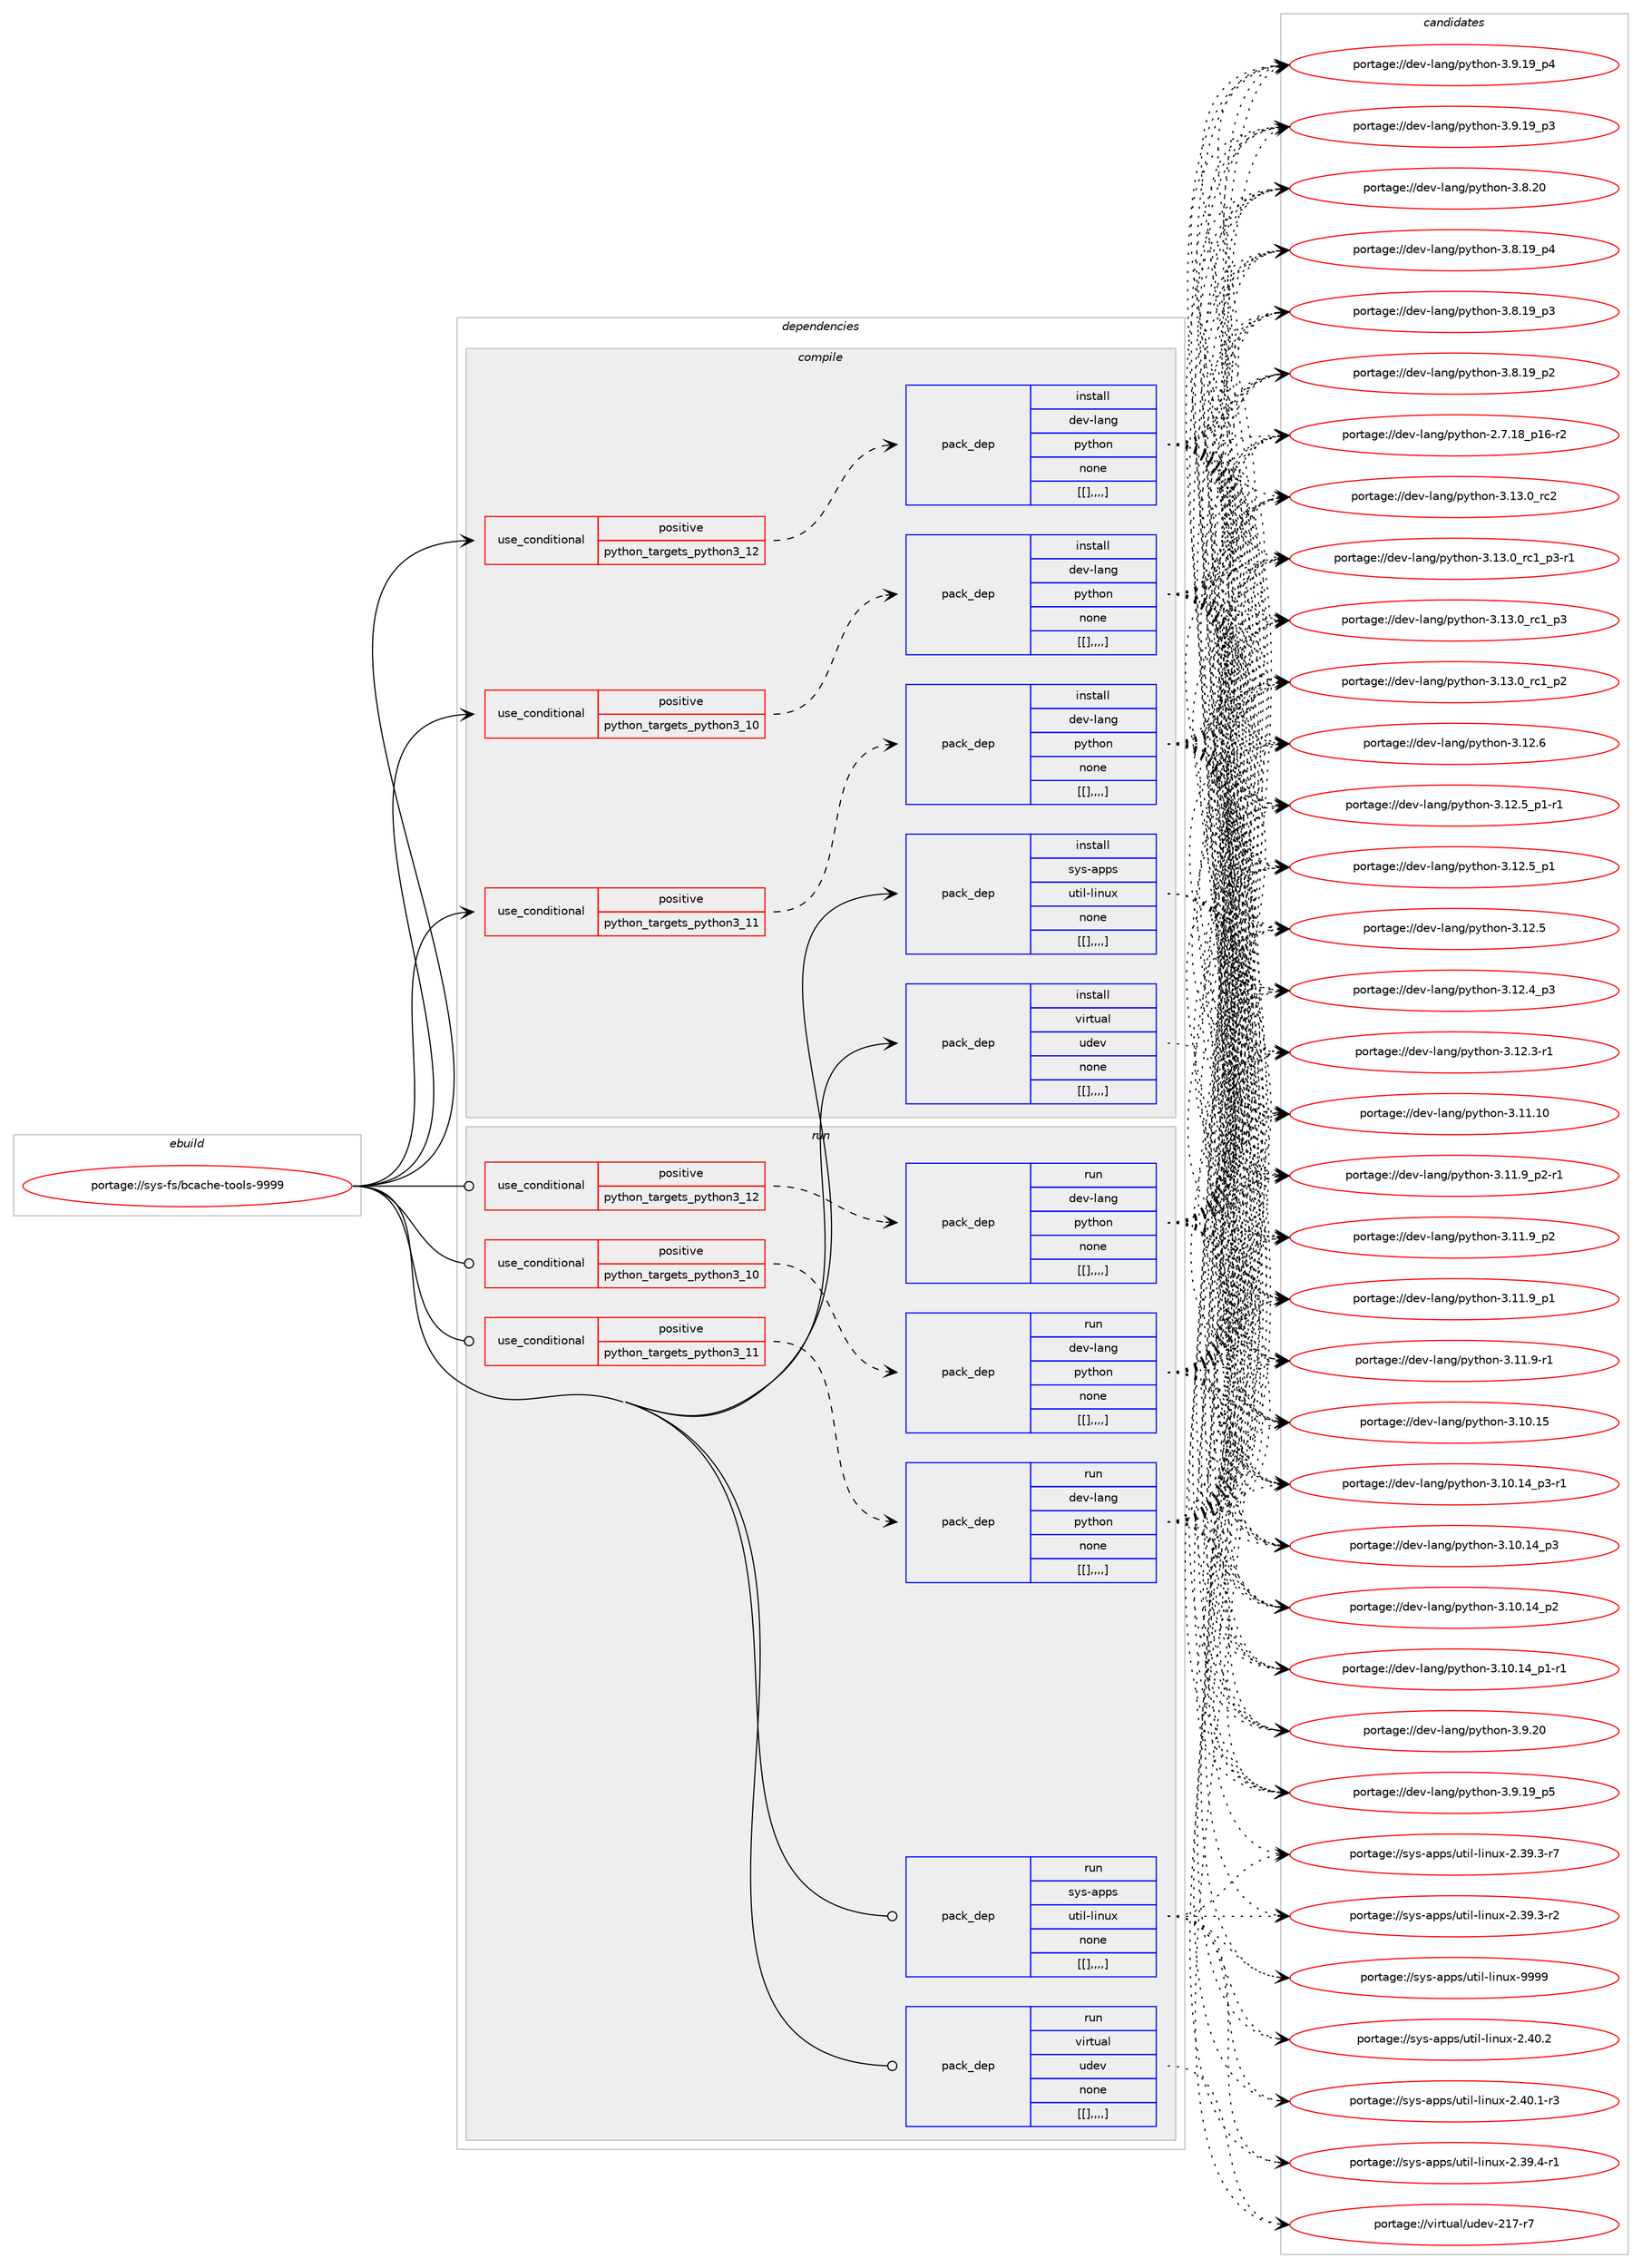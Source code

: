 digraph prolog {

# *************
# Graph options
# *************

newrank=true;
concentrate=true;
compound=true;
graph [rankdir=LR,fontname=Helvetica,fontsize=10,ranksep=1.5];#, ranksep=2.5, nodesep=0.2];
edge  [arrowhead=vee];
node  [fontname=Helvetica,fontsize=10];

# **********
# The ebuild
# **********

subgraph cluster_leftcol {
color=gray;
label=<<i>ebuild</i>>;
id [label="portage://sys-fs/bcache-tools-9999", color=red, width=4, href="../sys-fs/bcache-tools-9999.svg"];
}

# ****************
# The dependencies
# ****************

subgraph cluster_midcol {
color=gray;
label=<<i>dependencies</i>>;
subgraph cluster_compile {
fillcolor="#eeeeee";
style=filled;
label=<<i>compile</i>>;
subgraph cond120544 {
dependency453416 [label=<<TABLE BORDER="0" CELLBORDER="1" CELLSPACING="0" CELLPADDING="4"><TR><TD ROWSPAN="3" CELLPADDING="10">use_conditional</TD></TR><TR><TD>positive</TD></TR><TR><TD>python_targets_python3_10</TD></TR></TABLE>>, shape=none, color=red];
subgraph pack329775 {
dependency453417 [label=<<TABLE BORDER="0" CELLBORDER="1" CELLSPACING="0" CELLPADDING="4" WIDTH="220"><TR><TD ROWSPAN="6" CELLPADDING="30">pack_dep</TD></TR><TR><TD WIDTH="110">install</TD></TR><TR><TD>dev-lang</TD></TR><TR><TD>python</TD></TR><TR><TD>none</TD></TR><TR><TD>[[],,,,]</TD></TR></TABLE>>, shape=none, color=blue];
}
dependency453416:e -> dependency453417:w [weight=20,style="dashed",arrowhead="vee"];
}
id:e -> dependency453416:w [weight=20,style="solid",arrowhead="vee"];
subgraph cond120545 {
dependency453418 [label=<<TABLE BORDER="0" CELLBORDER="1" CELLSPACING="0" CELLPADDING="4"><TR><TD ROWSPAN="3" CELLPADDING="10">use_conditional</TD></TR><TR><TD>positive</TD></TR><TR><TD>python_targets_python3_11</TD></TR></TABLE>>, shape=none, color=red];
subgraph pack329776 {
dependency453419 [label=<<TABLE BORDER="0" CELLBORDER="1" CELLSPACING="0" CELLPADDING="4" WIDTH="220"><TR><TD ROWSPAN="6" CELLPADDING="30">pack_dep</TD></TR><TR><TD WIDTH="110">install</TD></TR><TR><TD>dev-lang</TD></TR><TR><TD>python</TD></TR><TR><TD>none</TD></TR><TR><TD>[[],,,,]</TD></TR></TABLE>>, shape=none, color=blue];
}
dependency453418:e -> dependency453419:w [weight=20,style="dashed",arrowhead="vee"];
}
id:e -> dependency453418:w [weight=20,style="solid",arrowhead="vee"];
subgraph cond120546 {
dependency453420 [label=<<TABLE BORDER="0" CELLBORDER="1" CELLSPACING="0" CELLPADDING="4"><TR><TD ROWSPAN="3" CELLPADDING="10">use_conditional</TD></TR><TR><TD>positive</TD></TR><TR><TD>python_targets_python3_12</TD></TR></TABLE>>, shape=none, color=red];
subgraph pack329777 {
dependency453421 [label=<<TABLE BORDER="0" CELLBORDER="1" CELLSPACING="0" CELLPADDING="4" WIDTH="220"><TR><TD ROWSPAN="6" CELLPADDING="30">pack_dep</TD></TR><TR><TD WIDTH="110">install</TD></TR><TR><TD>dev-lang</TD></TR><TR><TD>python</TD></TR><TR><TD>none</TD></TR><TR><TD>[[],,,,]</TD></TR></TABLE>>, shape=none, color=blue];
}
dependency453420:e -> dependency453421:w [weight=20,style="dashed",arrowhead="vee"];
}
id:e -> dependency453420:w [weight=20,style="solid",arrowhead="vee"];
subgraph pack329778 {
dependency453422 [label=<<TABLE BORDER="0" CELLBORDER="1" CELLSPACING="0" CELLPADDING="4" WIDTH="220"><TR><TD ROWSPAN="6" CELLPADDING="30">pack_dep</TD></TR><TR><TD WIDTH="110">install</TD></TR><TR><TD>sys-apps</TD></TR><TR><TD>util-linux</TD></TR><TR><TD>none</TD></TR><TR><TD>[[],,,,]</TD></TR></TABLE>>, shape=none, color=blue];
}
id:e -> dependency453422:w [weight=20,style="solid",arrowhead="vee"];
subgraph pack329779 {
dependency453423 [label=<<TABLE BORDER="0" CELLBORDER="1" CELLSPACING="0" CELLPADDING="4" WIDTH="220"><TR><TD ROWSPAN="6" CELLPADDING="30">pack_dep</TD></TR><TR><TD WIDTH="110">install</TD></TR><TR><TD>virtual</TD></TR><TR><TD>udev</TD></TR><TR><TD>none</TD></TR><TR><TD>[[],,,,]</TD></TR></TABLE>>, shape=none, color=blue];
}
id:e -> dependency453423:w [weight=20,style="solid",arrowhead="vee"];
}
subgraph cluster_compileandrun {
fillcolor="#eeeeee";
style=filled;
label=<<i>compile and run</i>>;
}
subgraph cluster_run {
fillcolor="#eeeeee";
style=filled;
label=<<i>run</i>>;
subgraph cond120547 {
dependency453424 [label=<<TABLE BORDER="0" CELLBORDER="1" CELLSPACING="0" CELLPADDING="4"><TR><TD ROWSPAN="3" CELLPADDING="10">use_conditional</TD></TR><TR><TD>positive</TD></TR><TR><TD>python_targets_python3_10</TD></TR></TABLE>>, shape=none, color=red];
subgraph pack329780 {
dependency453425 [label=<<TABLE BORDER="0" CELLBORDER="1" CELLSPACING="0" CELLPADDING="4" WIDTH="220"><TR><TD ROWSPAN="6" CELLPADDING="30">pack_dep</TD></TR><TR><TD WIDTH="110">run</TD></TR><TR><TD>dev-lang</TD></TR><TR><TD>python</TD></TR><TR><TD>none</TD></TR><TR><TD>[[],,,,]</TD></TR></TABLE>>, shape=none, color=blue];
}
dependency453424:e -> dependency453425:w [weight=20,style="dashed",arrowhead="vee"];
}
id:e -> dependency453424:w [weight=20,style="solid",arrowhead="odot"];
subgraph cond120548 {
dependency453426 [label=<<TABLE BORDER="0" CELLBORDER="1" CELLSPACING="0" CELLPADDING="4"><TR><TD ROWSPAN="3" CELLPADDING="10">use_conditional</TD></TR><TR><TD>positive</TD></TR><TR><TD>python_targets_python3_11</TD></TR></TABLE>>, shape=none, color=red];
subgraph pack329781 {
dependency453427 [label=<<TABLE BORDER="0" CELLBORDER="1" CELLSPACING="0" CELLPADDING="4" WIDTH="220"><TR><TD ROWSPAN="6" CELLPADDING="30">pack_dep</TD></TR><TR><TD WIDTH="110">run</TD></TR><TR><TD>dev-lang</TD></TR><TR><TD>python</TD></TR><TR><TD>none</TD></TR><TR><TD>[[],,,,]</TD></TR></TABLE>>, shape=none, color=blue];
}
dependency453426:e -> dependency453427:w [weight=20,style="dashed",arrowhead="vee"];
}
id:e -> dependency453426:w [weight=20,style="solid",arrowhead="odot"];
subgraph cond120549 {
dependency453428 [label=<<TABLE BORDER="0" CELLBORDER="1" CELLSPACING="0" CELLPADDING="4"><TR><TD ROWSPAN="3" CELLPADDING="10">use_conditional</TD></TR><TR><TD>positive</TD></TR><TR><TD>python_targets_python3_12</TD></TR></TABLE>>, shape=none, color=red];
subgraph pack329782 {
dependency453429 [label=<<TABLE BORDER="0" CELLBORDER="1" CELLSPACING="0" CELLPADDING="4" WIDTH="220"><TR><TD ROWSPAN="6" CELLPADDING="30">pack_dep</TD></TR><TR><TD WIDTH="110">run</TD></TR><TR><TD>dev-lang</TD></TR><TR><TD>python</TD></TR><TR><TD>none</TD></TR><TR><TD>[[],,,,]</TD></TR></TABLE>>, shape=none, color=blue];
}
dependency453428:e -> dependency453429:w [weight=20,style="dashed",arrowhead="vee"];
}
id:e -> dependency453428:w [weight=20,style="solid",arrowhead="odot"];
subgraph pack329783 {
dependency453430 [label=<<TABLE BORDER="0" CELLBORDER="1" CELLSPACING="0" CELLPADDING="4" WIDTH="220"><TR><TD ROWSPAN="6" CELLPADDING="30">pack_dep</TD></TR><TR><TD WIDTH="110">run</TD></TR><TR><TD>sys-apps</TD></TR><TR><TD>util-linux</TD></TR><TR><TD>none</TD></TR><TR><TD>[[],,,,]</TD></TR></TABLE>>, shape=none, color=blue];
}
id:e -> dependency453430:w [weight=20,style="solid",arrowhead="odot"];
subgraph pack329784 {
dependency453431 [label=<<TABLE BORDER="0" CELLBORDER="1" CELLSPACING="0" CELLPADDING="4" WIDTH="220"><TR><TD ROWSPAN="6" CELLPADDING="30">pack_dep</TD></TR><TR><TD WIDTH="110">run</TD></TR><TR><TD>virtual</TD></TR><TR><TD>udev</TD></TR><TR><TD>none</TD></TR><TR><TD>[[],,,,]</TD></TR></TABLE>>, shape=none, color=blue];
}
id:e -> dependency453431:w [weight=20,style="solid",arrowhead="odot"];
}
}

# **************
# The candidates
# **************

subgraph cluster_choices {
rank=same;
color=gray;
label=<<i>candidates</i>>;

subgraph choice329775 {
color=black;
nodesep=1;
choice10010111845108971101034711212111610411111045514649514648951149950 [label="portage://dev-lang/python-3.13.0_rc2", color=red, width=4,href="../dev-lang/python-3.13.0_rc2.svg"];
choice1001011184510897110103471121211161041111104551464951464895114994995112514511449 [label="portage://dev-lang/python-3.13.0_rc1_p3-r1", color=red, width=4,href="../dev-lang/python-3.13.0_rc1_p3-r1.svg"];
choice100101118451089711010347112121116104111110455146495146489511499499511251 [label="portage://dev-lang/python-3.13.0_rc1_p3", color=red, width=4,href="../dev-lang/python-3.13.0_rc1_p3.svg"];
choice100101118451089711010347112121116104111110455146495146489511499499511250 [label="portage://dev-lang/python-3.13.0_rc1_p2", color=red, width=4,href="../dev-lang/python-3.13.0_rc1_p2.svg"];
choice10010111845108971101034711212111610411111045514649504654 [label="portage://dev-lang/python-3.12.6", color=red, width=4,href="../dev-lang/python-3.12.6.svg"];
choice1001011184510897110103471121211161041111104551464950465395112494511449 [label="portage://dev-lang/python-3.12.5_p1-r1", color=red, width=4,href="../dev-lang/python-3.12.5_p1-r1.svg"];
choice100101118451089711010347112121116104111110455146495046539511249 [label="portage://dev-lang/python-3.12.5_p1", color=red, width=4,href="../dev-lang/python-3.12.5_p1.svg"];
choice10010111845108971101034711212111610411111045514649504653 [label="portage://dev-lang/python-3.12.5", color=red, width=4,href="../dev-lang/python-3.12.5.svg"];
choice100101118451089711010347112121116104111110455146495046529511251 [label="portage://dev-lang/python-3.12.4_p3", color=red, width=4,href="../dev-lang/python-3.12.4_p3.svg"];
choice100101118451089711010347112121116104111110455146495046514511449 [label="portage://dev-lang/python-3.12.3-r1", color=red, width=4,href="../dev-lang/python-3.12.3-r1.svg"];
choice1001011184510897110103471121211161041111104551464949464948 [label="portage://dev-lang/python-3.11.10", color=red, width=4,href="../dev-lang/python-3.11.10.svg"];
choice1001011184510897110103471121211161041111104551464949465795112504511449 [label="portage://dev-lang/python-3.11.9_p2-r1", color=red, width=4,href="../dev-lang/python-3.11.9_p2-r1.svg"];
choice100101118451089711010347112121116104111110455146494946579511250 [label="portage://dev-lang/python-3.11.9_p2", color=red, width=4,href="../dev-lang/python-3.11.9_p2.svg"];
choice100101118451089711010347112121116104111110455146494946579511249 [label="portage://dev-lang/python-3.11.9_p1", color=red, width=4,href="../dev-lang/python-3.11.9_p1.svg"];
choice100101118451089711010347112121116104111110455146494946574511449 [label="portage://dev-lang/python-3.11.9-r1", color=red, width=4,href="../dev-lang/python-3.11.9-r1.svg"];
choice1001011184510897110103471121211161041111104551464948464953 [label="portage://dev-lang/python-3.10.15", color=red, width=4,href="../dev-lang/python-3.10.15.svg"];
choice100101118451089711010347112121116104111110455146494846495295112514511449 [label="portage://dev-lang/python-3.10.14_p3-r1", color=red, width=4,href="../dev-lang/python-3.10.14_p3-r1.svg"];
choice10010111845108971101034711212111610411111045514649484649529511251 [label="portage://dev-lang/python-3.10.14_p3", color=red, width=4,href="../dev-lang/python-3.10.14_p3.svg"];
choice10010111845108971101034711212111610411111045514649484649529511250 [label="portage://dev-lang/python-3.10.14_p2", color=red, width=4,href="../dev-lang/python-3.10.14_p2.svg"];
choice100101118451089711010347112121116104111110455146494846495295112494511449 [label="portage://dev-lang/python-3.10.14_p1-r1", color=red, width=4,href="../dev-lang/python-3.10.14_p1-r1.svg"];
choice10010111845108971101034711212111610411111045514657465048 [label="portage://dev-lang/python-3.9.20", color=red, width=4,href="../dev-lang/python-3.9.20.svg"];
choice100101118451089711010347112121116104111110455146574649579511253 [label="portage://dev-lang/python-3.9.19_p5", color=red, width=4,href="../dev-lang/python-3.9.19_p5.svg"];
choice100101118451089711010347112121116104111110455146574649579511252 [label="portage://dev-lang/python-3.9.19_p4", color=red, width=4,href="../dev-lang/python-3.9.19_p4.svg"];
choice100101118451089711010347112121116104111110455146574649579511251 [label="portage://dev-lang/python-3.9.19_p3", color=red, width=4,href="../dev-lang/python-3.9.19_p3.svg"];
choice10010111845108971101034711212111610411111045514656465048 [label="portage://dev-lang/python-3.8.20", color=red, width=4,href="../dev-lang/python-3.8.20.svg"];
choice100101118451089711010347112121116104111110455146564649579511252 [label="portage://dev-lang/python-3.8.19_p4", color=red, width=4,href="../dev-lang/python-3.8.19_p4.svg"];
choice100101118451089711010347112121116104111110455146564649579511251 [label="portage://dev-lang/python-3.8.19_p3", color=red, width=4,href="../dev-lang/python-3.8.19_p3.svg"];
choice100101118451089711010347112121116104111110455146564649579511250 [label="portage://dev-lang/python-3.8.19_p2", color=red, width=4,href="../dev-lang/python-3.8.19_p2.svg"];
choice100101118451089711010347112121116104111110455046554649569511249544511450 [label="portage://dev-lang/python-2.7.18_p16-r2", color=red, width=4,href="../dev-lang/python-2.7.18_p16-r2.svg"];
dependency453417:e -> choice10010111845108971101034711212111610411111045514649514648951149950:w [style=dotted,weight="100"];
dependency453417:e -> choice1001011184510897110103471121211161041111104551464951464895114994995112514511449:w [style=dotted,weight="100"];
dependency453417:e -> choice100101118451089711010347112121116104111110455146495146489511499499511251:w [style=dotted,weight="100"];
dependency453417:e -> choice100101118451089711010347112121116104111110455146495146489511499499511250:w [style=dotted,weight="100"];
dependency453417:e -> choice10010111845108971101034711212111610411111045514649504654:w [style=dotted,weight="100"];
dependency453417:e -> choice1001011184510897110103471121211161041111104551464950465395112494511449:w [style=dotted,weight="100"];
dependency453417:e -> choice100101118451089711010347112121116104111110455146495046539511249:w [style=dotted,weight="100"];
dependency453417:e -> choice10010111845108971101034711212111610411111045514649504653:w [style=dotted,weight="100"];
dependency453417:e -> choice100101118451089711010347112121116104111110455146495046529511251:w [style=dotted,weight="100"];
dependency453417:e -> choice100101118451089711010347112121116104111110455146495046514511449:w [style=dotted,weight="100"];
dependency453417:e -> choice1001011184510897110103471121211161041111104551464949464948:w [style=dotted,weight="100"];
dependency453417:e -> choice1001011184510897110103471121211161041111104551464949465795112504511449:w [style=dotted,weight="100"];
dependency453417:e -> choice100101118451089711010347112121116104111110455146494946579511250:w [style=dotted,weight="100"];
dependency453417:e -> choice100101118451089711010347112121116104111110455146494946579511249:w [style=dotted,weight="100"];
dependency453417:e -> choice100101118451089711010347112121116104111110455146494946574511449:w [style=dotted,weight="100"];
dependency453417:e -> choice1001011184510897110103471121211161041111104551464948464953:w [style=dotted,weight="100"];
dependency453417:e -> choice100101118451089711010347112121116104111110455146494846495295112514511449:w [style=dotted,weight="100"];
dependency453417:e -> choice10010111845108971101034711212111610411111045514649484649529511251:w [style=dotted,weight="100"];
dependency453417:e -> choice10010111845108971101034711212111610411111045514649484649529511250:w [style=dotted,weight="100"];
dependency453417:e -> choice100101118451089711010347112121116104111110455146494846495295112494511449:w [style=dotted,weight="100"];
dependency453417:e -> choice10010111845108971101034711212111610411111045514657465048:w [style=dotted,weight="100"];
dependency453417:e -> choice100101118451089711010347112121116104111110455146574649579511253:w [style=dotted,weight="100"];
dependency453417:e -> choice100101118451089711010347112121116104111110455146574649579511252:w [style=dotted,weight="100"];
dependency453417:e -> choice100101118451089711010347112121116104111110455146574649579511251:w [style=dotted,weight="100"];
dependency453417:e -> choice10010111845108971101034711212111610411111045514656465048:w [style=dotted,weight="100"];
dependency453417:e -> choice100101118451089711010347112121116104111110455146564649579511252:w [style=dotted,weight="100"];
dependency453417:e -> choice100101118451089711010347112121116104111110455146564649579511251:w [style=dotted,weight="100"];
dependency453417:e -> choice100101118451089711010347112121116104111110455146564649579511250:w [style=dotted,weight="100"];
dependency453417:e -> choice100101118451089711010347112121116104111110455046554649569511249544511450:w [style=dotted,weight="100"];
}
subgraph choice329776 {
color=black;
nodesep=1;
choice10010111845108971101034711212111610411111045514649514648951149950 [label="portage://dev-lang/python-3.13.0_rc2", color=red, width=4,href="../dev-lang/python-3.13.0_rc2.svg"];
choice1001011184510897110103471121211161041111104551464951464895114994995112514511449 [label="portage://dev-lang/python-3.13.0_rc1_p3-r1", color=red, width=4,href="../dev-lang/python-3.13.0_rc1_p3-r1.svg"];
choice100101118451089711010347112121116104111110455146495146489511499499511251 [label="portage://dev-lang/python-3.13.0_rc1_p3", color=red, width=4,href="../dev-lang/python-3.13.0_rc1_p3.svg"];
choice100101118451089711010347112121116104111110455146495146489511499499511250 [label="portage://dev-lang/python-3.13.0_rc1_p2", color=red, width=4,href="../dev-lang/python-3.13.0_rc1_p2.svg"];
choice10010111845108971101034711212111610411111045514649504654 [label="portage://dev-lang/python-3.12.6", color=red, width=4,href="../dev-lang/python-3.12.6.svg"];
choice1001011184510897110103471121211161041111104551464950465395112494511449 [label="portage://dev-lang/python-3.12.5_p1-r1", color=red, width=4,href="../dev-lang/python-3.12.5_p1-r1.svg"];
choice100101118451089711010347112121116104111110455146495046539511249 [label="portage://dev-lang/python-3.12.5_p1", color=red, width=4,href="../dev-lang/python-3.12.5_p1.svg"];
choice10010111845108971101034711212111610411111045514649504653 [label="portage://dev-lang/python-3.12.5", color=red, width=4,href="../dev-lang/python-3.12.5.svg"];
choice100101118451089711010347112121116104111110455146495046529511251 [label="portage://dev-lang/python-3.12.4_p3", color=red, width=4,href="../dev-lang/python-3.12.4_p3.svg"];
choice100101118451089711010347112121116104111110455146495046514511449 [label="portage://dev-lang/python-3.12.3-r1", color=red, width=4,href="../dev-lang/python-3.12.3-r1.svg"];
choice1001011184510897110103471121211161041111104551464949464948 [label="portage://dev-lang/python-3.11.10", color=red, width=4,href="../dev-lang/python-3.11.10.svg"];
choice1001011184510897110103471121211161041111104551464949465795112504511449 [label="portage://dev-lang/python-3.11.9_p2-r1", color=red, width=4,href="../dev-lang/python-3.11.9_p2-r1.svg"];
choice100101118451089711010347112121116104111110455146494946579511250 [label="portage://dev-lang/python-3.11.9_p2", color=red, width=4,href="../dev-lang/python-3.11.9_p2.svg"];
choice100101118451089711010347112121116104111110455146494946579511249 [label="portage://dev-lang/python-3.11.9_p1", color=red, width=4,href="../dev-lang/python-3.11.9_p1.svg"];
choice100101118451089711010347112121116104111110455146494946574511449 [label="portage://dev-lang/python-3.11.9-r1", color=red, width=4,href="../dev-lang/python-3.11.9-r1.svg"];
choice1001011184510897110103471121211161041111104551464948464953 [label="portage://dev-lang/python-3.10.15", color=red, width=4,href="../dev-lang/python-3.10.15.svg"];
choice100101118451089711010347112121116104111110455146494846495295112514511449 [label="portage://dev-lang/python-3.10.14_p3-r1", color=red, width=4,href="../dev-lang/python-3.10.14_p3-r1.svg"];
choice10010111845108971101034711212111610411111045514649484649529511251 [label="portage://dev-lang/python-3.10.14_p3", color=red, width=4,href="../dev-lang/python-3.10.14_p3.svg"];
choice10010111845108971101034711212111610411111045514649484649529511250 [label="portage://dev-lang/python-3.10.14_p2", color=red, width=4,href="../dev-lang/python-3.10.14_p2.svg"];
choice100101118451089711010347112121116104111110455146494846495295112494511449 [label="portage://dev-lang/python-3.10.14_p1-r1", color=red, width=4,href="../dev-lang/python-3.10.14_p1-r1.svg"];
choice10010111845108971101034711212111610411111045514657465048 [label="portage://dev-lang/python-3.9.20", color=red, width=4,href="../dev-lang/python-3.9.20.svg"];
choice100101118451089711010347112121116104111110455146574649579511253 [label="portage://dev-lang/python-3.9.19_p5", color=red, width=4,href="../dev-lang/python-3.9.19_p5.svg"];
choice100101118451089711010347112121116104111110455146574649579511252 [label="portage://dev-lang/python-3.9.19_p4", color=red, width=4,href="../dev-lang/python-3.9.19_p4.svg"];
choice100101118451089711010347112121116104111110455146574649579511251 [label="portage://dev-lang/python-3.9.19_p3", color=red, width=4,href="../dev-lang/python-3.9.19_p3.svg"];
choice10010111845108971101034711212111610411111045514656465048 [label="portage://dev-lang/python-3.8.20", color=red, width=4,href="../dev-lang/python-3.8.20.svg"];
choice100101118451089711010347112121116104111110455146564649579511252 [label="portage://dev-lang/python-3.8.19_p4", color=red, width=4,href="../dev-lang/python-3.8.19_p4.svg"];
choice100101118451089711010347112121116104111110455146564649579511251 [label="portage://dev-lang/python-3.8.19_p3", color=red, width=4,href="../dev-lang/python-3.8.19_p3.svg"];
choice100101118451089711010347112121116104111110455146564649579511250 [label="portage://dev-lang/python-3.8.19_p2", color=red, width=4,href="../dev-lang/python-3.8.19_p2.svg"];
choice100101118451089711010347112121116104111110455046554649569511249544511450 [label="portage://dev-lang/python-2.7.18_p16-r2", color=red, width=4,href="../dev-lang/python-2.7.18_p16-r2.svg"];
dependency453419:e -> choice10010111845108971101034711212111610411111045514649514648951149950:w [style=dotted,weight="100"];
dependency453419:e -> choice1001011184510897110103471121211161041111104551464951464895114994995112514511449:w [style=dotted,weight="100"];
dependency453419:e -> choice100101118451089711010347112121116104111110455146495146489511499499511251:w [style=dotted,weight="100"];
dependency453419:e -> choice100101118451089711010347112121116104111110455146495146489511499499511250:w [style=dotted,weight="100"];
dependency453419:e -> choice10010111845108971101034711212111610411111045514649504654:w [style=dotted,weight="100"];
dependency453419:e -> choice1001011184510897110103471121211161041111104551464950465395112494511449:w [style=dotted,weight="100"];
dependency453419:e -> choice100101118451089711010347112121116104111110455146495046539511249:w [style=dotted,weight="100"];
dependency453419:e -> choice10010111845108971101034711212111610411111045514649504653:w [style=dotted,weight="100"];
dependency453419:e -> choice100101118451089711010347112121116104111110455146495046529511251:w [style=dotted,weight="100"];
dependency453419:e -> choice100101118451089711010347112121116104111110455146495046514511449:w [style=dotted,weight="100"];
dependency453419:e -> choice1001011184510897110103471121211161041111104551464949464948:w [style=dotted,weight="100"];
dependency453419:e -> choice1001011184510897110103471121211161041111104551464949465795112504511449:w [style=dotted,weight="100"];
dependency453419:e -> choice100101118451089711010347112121116104111110455146494946579511250:w [style=dotted,weight="100"];
dependency453419:e -> choice100101118451089711010347112121116104111110455146494946579511249:w [style=dotted,weight="100"];
dependency453419:e -> choice100101118451089711010347112121116104111110455146494946574511449:w [style=dotted,weight="100"];
dependency453419:e -> choice1001011184510897110103471121211161041111104551464948464953:w [style=dotted,weight="100"];
dependency453419:e -> choice100101118451089711010347112121116104111110455146494846495295112514511449:w [style=dotted,weight="100"];
dependency453419:e -> choice10010111845108971101034711212111610411111045514649484649529511251:w [style=dotted,weight="100"];
dependency453419:e -> choice10010111845108971101034711212111610411111045514649484649529511250:w [style=dotted,weight="100"];
dependency453419:e -> choice100101118451089711010347112121116104111110455146494846495295112494511449:w [style=dotted,weight="100"];
dependency453419:e -> choice10010111845108971101034711212111610411111045514657465048:w [style=dotted,weight="100"];
dependency453419:e -> choice100101118451089711010347112121116104111110455146574649579511253:w [style=dotted,weight="100"];
dependency453419:e -> choice100101118451089711010347112121116104111110455146574649579511252:w [style=dotted,weight="100"];
dependency453419:e -> choice100101118451089711010347112121116104111110455146574649579511251:w [style=dotted,weight="100"];
dependency453419:e -> choice10010111845108971101034711212111610411111045514656465048:w [style=dotted,weight="100"];
dependency453419:e -> choice100101118451089711010347112121116104111110455146564649579511252:w [style=dotted,weight="100"];
dependency453419:e -> choice100101118451089711010347112121116104111110455146564649579511251:w [style=dotted,weight="100"];
dependency453419:e -> choice100101118451089711010347112121116104111110455146564649579511250:w [style=dotted,weight="100"];
dependency453419:e -> choice100101118451089711010347112121116104111110455046554649569511249544511450:w [style=dotted,weight="100"];
}
subgraph choice329777 {
color=black;
nodesep=1;
choice10010111845108971101034711212111610411111045514649514648951149950 [label="portage://dev-lang/python-3.13.0_rc2", color=red, width=4,href="../dev-lang/python-3.13.0_rc2.svg"];
choice1001011184510897110103471121211161041111104551464951464895114994995112514511449 [label="portage://dev-lang/python-3.13.0_rc1_p3-r1", color=red, width=4,href="../dev-lang/python-3.13.0_rc1_p3-r1.svg"];
choice100101118451089711010347112121116104111110455146495146489511499499511251 [label="portage://dev-lang/python-3.13.0_rc1_p3", color=red, width=4,href="../dev-lang/python-3.13.0_rc1_p3.svg"];
choice100101118451089711010347112121116104111110455146495146489511499499511250 [label="portage://dev-lang/python-3.13.0_rc1_p2", color=red, width=4,href="../dev-lang/python-3.13.0_rc1_p2.svg"];
choice10010111845108971101034711212111610411111045514649504654 [label="portage://dev-lang/python-3.12.6", color=red, width=4,href="../dev-lang/python-3.12.6.svg"];
choice1001011184510897110103471121211161041111104551464950465395112494511449 [label="portage://dev-lang/python-3.12.5_p1-r1", color=red, width=4,href="../dev-lang/python-3.12.5_p1-r1.svg"];
choice100101118451089711010347112121116104111110455146495046539511249 [label="portage://dev-lang/python-3.12.5_p1", color=red, width=4,href="../dev-lang/python-3.12.5_p1.svg"];
choice10010111845108971101034711212111610411111045514649504653 [label="portage://dev-lang/python-3.12.5", color=red, width=4,href="../dev-lang/python-3.12.5.svg"];
choice100101118451089711010347112121116104111110455146495046529511251 [label="portage://dev-lang/python-3.12.4_p3", color=red, width=4,href="../dev-lang/python-3.12.4_p3.svg"];
choice100101118451089711010347112121116104111110455146495046514511449 [label="portage://dev-lang/python-3.12.3-r1", color=red, width=4,href="../dev-lang/python-3.12.3-r1.svg"];
choice1001011184510897110103471121211161041111104551464949464948 [label="portage://dev-lang/python-3.11.10", color=red, width=4,href="../dev-lang/python-3.11.10.svg"];
choice1001011184510897110103471121211161041111104551464949465795112504511449 [label="portage://dev-lang/python-3.11.9_p2-r1", color=red, width=4,href="../dev-lang/python-3.11.9_p2-r1.svg"];
choice100101118451089711010347112121116104111110455146494946579511250 [label="portage://dev-lang/python-3.11.9_p2", color=red, width=4,href="../dev-lang/python-3.11.9_p2.svg"];
choice100101118451089711010347112121116104111110455146494946579511249 [label="portage://dev-lang/python-3.11.9_p1", color=red, width=4,href="../dev-lang/python-3.11.9_p1.svg"];
choice100101118451089711010347112121116104111110455146494946574511449 [label="portage://dev-lang/python-3.11.9-r1", color=red, width=4,href="../dev-lang/python-3.11.9-r1.svg"];
choice1001011184510897110103471121211161041111104551464948464953 [label="portage://dev-lang/python-3.10.15", color=red, width=4,href="../dev-lang/python-3.10.15.svg"];
choice100101118451089711010347112121116104111110455146494846495295112514511449 [label="portage://dev-lang/python-3.10.14_p3-r1", color=red, width=4,href="../dev-lang/python-3.10.14_p3-r1.svg"];
choice10010111845108971101034711212111610411111045514649484649529511251 [label="portage://dev-lang/python-3.10.14_p3", color=red, width=4,href="../dev-lang/python-3.10.14_p3.svg"];
choice10010111845108971101034711212111610411111045514649484649529511250 [label="portage://dev-lang/python-3.10.14_p2", color=red, width=4,href="../dev-lang/python-3.10.14_p2.svg"];
choice100101118451089711010347112121116104111110455146494846495295112494511449 [label="portage://dev-lang/python-3.10.14_p1-r1", color=red, width=4,href="../dev-lang/python-3.10.14_p1-r1.svg"];
choice10010111845108971101034711212111610411111045514657465048 [label="portage://dev-lang/python-3.9.20", color=red, width=4,href="../dev-lang/python-3.9.20.svg"];
choice100101118451089711010347112121116104111110455146574649579511253 [label="portage://dev-lang/python-3.9.19_p5", color=red, width=4,href="../dev-lang/python-3.9.19_p5.svg"];
choice100101118451089711010347112121116104111110455146574649579511252 [label="portage://dev-lang/python-3.9.19_p4", color=red, width=4,href="../dev-lang/python-3.9.19_p4.svg"];
choice100101118451089711010347112121116104111110455146574649579511251 [label="portage://dev-lang/python-3.9.19_p3", color=red, width=4,href="../dev-lang/python-3.9.19_p3.svg"];
choice10010111845108971101034711212111610411111045514656465048 [label="portage://dev-lang/python-3.8.20", color=red, width=4,href="../dev-lang/python-3.8.20.svg"];
choice100101118451089711010347112121116104111110455146564649579511252 [label="portage://dev-lang/python-3.8.19_p4", color=red, width=4,href="../dev-lang/python-3.8.19_p4.svg"];
choice100101118451089711010347112121116104111110455146564649579511251 [label="portage://dev-lang/python-3.8.19_p3", color=red, width=4,href="../dev-lang/python-3.8.19_p3.svg"];
choice100101118451089711010347112121116104111110455146564649579511250 [label="portage://dev-lang/python-3.8.19_p2", color=red, width=4,href="../dev-lang/python-3.8.19_p2.svg"];
choice100101118451089711010347112121116104111110455046554649569511249544511450 [label="portage://dev-lang/python-2.7.18_p16-r2", color=red, width=4,href="../dev-lang/python-2.7.18_p16-r2.svg"];
dependency453421:e -> choice10010111845108971101034711212111610411111045514649514648951149950:w [style=dotted,weight="100"];
dependency453421:e -> choice1001011184510897110103471121211161041111104551464951464895114994995112514511449:w [style=dotted,weight="100"];
dependency453421:e -> choice100101118451089711010347112121116104111110455146495146489511499499511251:w [style=dotted,weight="100"];
dependency453421:e -> choice100101118451089711010347112121116104111110455146495146489511499499511250:w [style=dotted,weight="100"];
dependency453421:e -> choice10010111845108971101034711212111610411111045514649504654:w [style=dotted,weight="100"];
dependency453421:e -> choice1001011184510897110103471121211161041111104551464950465395112494511449:w [style=dotted,weight="100"];
dependency453421:e -> choice100101118451089711010347112121116104111110455146495046539511249:w [style=dotted,weight="100"];
dependency453421:e -> choice10010111845108971101034711212111610411111045514649504653:w [style=dotted,weight="100"];
dependency453421:e -> choice100101118451089711010347112121116104111110455146495046529511251:w [style=dotted,weight="100"];
dependency453421:e -> choice100101118451089711010347112121116104111110455146495046514511449:w [style=dotted,weight="100"];
dependency453421:e -> choice1001011184510897110103471121211161041111104551464949464948:w [style=dotted,weight="100"];
dependency453421:e -> choice1001011184510897110103471121211161041111104551464949465795112504511449:w [style=dotted,weight="100"];
dependency453421:e -> choice100101118451089711010347112121116104111110455146494946579511250:w [style=dotted,weight="100"];
dependency453421:e -> choice100101118451089711010347112121116104111110455146494946579511249:w [style=dotted,weight="100"];
dependency453421:e -> choice100101118451089711010347112121116104111110455146494946574511449:w [style=dotted,weight="100"];
dependency453421:e -> choice1001011184510897110103471121211161041111104551464948464953:w [style=dotted,weight="100"];
dependency453421:e -> choice100101118451089711010347112121116104111110455146494846495295112514511449:w [style=dotted,weight="100"];
dependency453421:e -> choice10010111845108971101034711212111610411111045514649484649529511251:w [style=dotted,weight="100"];
dependency453421:e -> choice10010111845108971101034711212111610411111045514649484649529511250:w [style=dotted,weight="100"];
dependency453421:e -> choice100101118451089711010347112121116104111110455146494846495295112494511449:w [style=dotted,weight="100"];
dependency453421:e -> choice10010111845108971101034711212111610411111045514657465048:w [style=dotted,weight="100"];
dependency453421:e -> choice100101118451089711010347112121116104111110455146574649579511253:w [style=dotted,weight="100"];
dependency453421:e -> choice100101118451089711010347112121116104111110455146574649579511252:w [style=dotted,weight="100"];
dependency453421:e -> choice100101118451089711010347112121116104111110455146574649579511251:w [style=dotted,weight="100"];
dependency453421:e -> choice10010111845108971101034711212111610411111045514656465048:w [style=dotted,weight="100"];
dependency453421:e -> choice100101118451089711010347112121116104111110455146564649579511252:w [style=dotted,weight="100"];
dependency453421:e -> choice100101118451089711010347112121116104111110455146564649579511251:w [style=dotted,weight="100"];
dependency453421:e -> choice100101118451089711010347112121116104111110455146564649579511250:w [style=dotted,weight="100"];
dependency453421:e -> choice100101118451089711010347112121116104111110455046554649569511249544511450:w [style=dotted,weight="100"];
}
subgraph choice329778 {
color=black;
nodesep=1;
choice115121115459711211211547117116105108451081051101171204557575757 [label="portage://sys-apps/util-linux-9999", color=red, width=4,href="../sys-apps/util-linux-9999.svg"];
choice1151211154597112112115471171161051084510810511011712045504652484650 [label="portage://sys-apps/util-linux-2.40.2", color=red, width=4,href="../sys-apps/util-linux-2.40.2.svg"];
choice11512111545971121121154711711610510845108105110117120455046524846494511451 [label="portage://sys-apps/util-linux-2.40.1-r3", color=red, width=4,href="../sys-apps/util-linux-2.40.1-r3.svg"];
choice11512111545971121121154711711610510845108105110117120455046515746524511449 [label="portage://sys-apps/util-linux-2.39.4-r1", color=red, width=4,href="../sys-apps/util-linux-2.39.4-r1.svg"];
choice11512111545971121121154711711610510845108105110117120455046515746514511455 [label="portage://sys-apps/util-linux-2.39.3-r7", color=red, width=4,href="../sys-apps/util-linux-2.39.3-r7.svg"];
choice11512111545971121121154711711610510845108105110117120455046515746514511450 [label="portage://sys-apps/util-linux-2.39.3-r2", color=red, width=4,href="../sys-apps/util-linux-2.39.3-r2.svg"];
dependency453422:e -> choice115121115459711211211547117116105108451081051101171204557575757:w [style=dotted,weight="100"];
dependency453422:e -> choice1151211154597112112115471171161051084510810511011712045504652484650:w [style=dotted,weight="100"];
dependency453422:e -> choice11512111545971121121154711711610510845108105110117120455046524846494511451:w [style=dotted,weight="100"];
dependency453422:e -> choice11512111545971121121154711711610510845108105110117120455046515746524511449:w [style=dotted,weight="100"];
dependency453422:e -> choice11512111545971121121154711711610510845108105110117120455046515746514511455:w [style=dotted,weight="100"];
dependency453422:e -> choice11512111545971121121154711711610510845108105110117120455046515746514511450:w [style=dotted,weight="100"];
}
subgraph choice329779 {
color=black;
nodesep=1;
choice1181051141161179710847117100101118455049554511455 [label="portage://virtual/udev-217-r7", color=red, width=4,href="../virtual/udev-217-r7.svg"];
dependency453423:e -> choice1181051141161179710847117100101118455049554511455:w [style=dotted,weight="100"];
}
subgraph choice329780 {
color=black;
nodesep=1;
choice10010111845108971101034711212111610411111045514649514648951149950 [label="portage://dev-lang/python-3.13.0_rc2", color=red, width=4,href="../dev-lang/python-3.13.0_rc2.svg"];
choice1001011184510897110103471121211161041111104551464951464895114994995112514511449 [label="portage://dev-lang/python-3.13.0_rc1_p3-r1", color=red, width=4,href="../dev-lang/python-3.13.0_rc1_p3-r1.svg"];
choice100101118451089711010347112121116104111110455146495146489511499499511251 [label="portage://dev-lang/python-3.13.0_rc1_p3", color=red, width=4,href="../dev-lang/python-3.13.0_rc1_p3.svg"];
choice100101118451089711010347112121116104111110455146495146489511499499511250 [label="portage://dev-lang/python-3.13.0_rc1_p2", color=red, width=4,href="../dev-lang/python-3.13.0_rc1_p2.svg"];
choice10010111845108971101034711212111610411111045514649504654 [label="portage://dev-lang/python-3.12.6", color=red, width=4,href="../dev-lang/python-3.12.6.svg"];
choice1001011184510897110103471121211161041111104551464950465395112494511449 [label="portage://dev-lang/python-3.12.5_p1-r1", color=red, width=4,href="../dev-lang/python-3.12.5_p1-r1.svg"];
choice100101118451089711010347112121116104111110455146495046539511249 [label="portage://dev-lang/python-3.12.5_p1", color=red, width=4,href="../dev-lang/python-3.12.5_p1.svg"];
choice10010111845108971101034711212111610411111045514649504653 [label="portage://dev-lang/python-3.12.5", color=red, width=4,href="../dev-lang/python-3.12.5.svg"];
choice100101118451089711010347112121116104111110455146495046529511251 [label="portage://dev-lang/python-3.12.4_p3", color=red, width=4,href="../dev-lang/python-3.12.4_p3.svg"];
choice100101118451089711010347112121116104111110455146495046514511449 [label="portage://dev-lang/python-3.12.3-r1", color=red, width=4,href="../dev-lang/python-3.12.3-r1.svg"];
choice1001011184510897110103471121211161041111104551464949464948 [label="portage://dev-lang/python-3.11.10", color=red, width=4,href="../dev-lang/python-3.11.10.svg"];
choice1001011184510897110103471121211161041111104551464949465795112504511449 [label="portage://dev-lang/python-3.11.9_p2-r1", color=red, width=4,href="../dev-lang/python-3.11.9_p2-r1.svg"];
choice100101118451089711010347112121116104111110455146494946579511250 [label="portage://dev-lang/python-3.11.9_p2", color=red, width=4,href="../dev-lang/python-3.11.9_p2.svg"];
choice100101118451089711010347112121116104111110455146494946579511249 [label="portage://dev-lang/python-3.11.9_p1", color=red, width=4,href="../dev-lang/python-3.11.9_p1.svg"];
choice100101118451089711010347112121116104111110455146494946574511449 [label="portage://dev-lang/python-3.11.9-r1", color=red, width=4,href="../dev-lang/python-3.11.9-r1.svg"];
choice1001011184510897110103471121211161041111104551464948464953 [label="portage://dev-lang/python-3.10.15", color=red, width=4,href="../dev-lang/python-3.10.15.svg"];
choice100101118451089711010347112121116104111110455146494846495295112514511449 [label="portage://dev-lang/python-3.10.14_p3-r1", color=red, width=4,href="../dev-lang/python-3.10.14_p3-r1.svg"];
choice10010111845108971101034711212111610411111045514649484649529511251 [label="portage://dev-lang/python-3.10.14_p3", color=red, width=4,href="../dev-lang/python-3.10.14_p3.svg"];
choice10010111845108971101034711212111610411111045514649484649529511250 [label="portage://dev-lang/python-3.10.14_p2", color=red, width=4,href="../dev-lang/python-3.10.14_p2.svg"];
choice100101118451089711010347112121116104111110455146494846495295112494511449 [label="portage://dev-lang/python-3.10.14_p1-r1", color=red, width=4,href="../dev-lang/python-3.10.14_p1-r1.svg"];
choice10010111845108971101034711212111610411111045514657465048 [label="portage://dev-lang/python-3.9.20", color=red, width=4,href="../dev-lang/python-3.9.20.svg"];
choice100101118451089711010347112121116104111110455146574649579511253 [label="portage://dev-lang/python-3.9.19_p5", color=red, width=4,href="../dev-lang/python-3.9.19_p5.svg"];
choice100101118451089711010347112121116104111110455146574649579511252 [label="portage://dev-lang/python-3.9.19_p4", color=red, width=4,href="../dev-lang/python-3.9.19_p4.svg"];
choice100101118451089711010347112121116104111110455146574649579511251 [label="portage://dev-lang/python-3.9.19_p3", color=red, width=4,href="../dev-lang/python-3.9.19_p3.svg"];
choice10010111845108971101034711212111610411111045514656465048 [label="portage://dev-lang/python-3.8.20", color=red, width=4,href="../dev-lang/python-3.8.20.svg"];
choice100101118451089711010347112121116104111110455146564649579511252 [label="portage://dev-lang/python-3.8.19_p4", color=red, width=4,href="../dev-lang/python-3.8.19_p4.svg"];
choice100101118451089711010347112121116104111110455146564649579511251 [label="portage://dev-lang/python-3.8.19_p3", color=red, width=4,href="../dev-lang/python-3.8.19_p3.svg"];
choice100101118451089711010347112121116104111110455146564649579511250 [label="portage://dev-lang/python-3.8.19_p2", color=red, width=4,href="../dev-lang/python-3.8.19_p2.svg"];
choice100101118451089711010347112121116104111110455046554649569511249544511450 [label="portage://dev-lang/python-2.7.18_p16-r2", color=red, width=4,href="../dev-lang/python-2.7.18_p16-r2.svg"];
dependency453425:e -> choice10010111845108971101034711212111610411111045514649514648951149950:w [style=dotted,weight="100"];
dependency453425:e -> choice1001011184510897110103471121211161041111104551464951464895114994995112514511449:w [style=dotted,weight="100"];
dependency453425:e -> choice100101118451089711010347112121116104111110455146495146489511499499511251:w [style=dotted,weight="100"];
dependency453425:e -> choice100101118451089711010347112121116104111110455146495146489511499499511250:w [style=dotted,weight="100"];
dependency453425:e -> choice10010111845108971101034711212111610411111045514649504654:w [style=dotted,weight="100"];
dependency453425:e -> choice1001011184510897110103471121211161041111104551464950465395112494511449:w [style=dotted,weight="100"];
dependency453425:e -> choice100101118451089711010347112121116104111110455146495046539511249:w [style=dotted,weight="100"];
dependency453425:e -> choice10010111845108971101034711212111610411111045514649504653:w [style=dotted,weight="100"];
dependency453425:e -> choice100101118451089711010347112121116104111110455146495046529511251:w [style=dotted,weight="100"];
dependency453425:e -> choice100101118451089711010347112121116104111110455146495046514511449:w [style=dotted,weight="100"];
dependency453425:e -> choice1001011184510897110103471121211161041111104551464949464948:w [style=dotted,weight="100"];
dependency453425:e -> choice1001011184510897110103471121211161041111104551464949465795112504511449:w [style=dotted,weight="100"];
dependency453425:e -> choice100101118451089711010347112121116104111110455146494946579511250:w [style=dotted,weight="100"];
dependency453425:e -> choice100101118451089711010347112121116104111110455146494946579511249:w [style=dotted,weight="100"];
dependency453425:e -> choice100101118451089711010347112121116104111110455146494946574511449:w [style=dotted,weight="100"];
dependency453425:e -> choice1001011184510897110103471121211161041111104551464948464953:w [style=dotted,weight="100"];
dependency453425:e -> choice100101118451089711010347112121116104111110455146494846495295112514511449:w [style=dotted,weight="100"];
dependency453425:e -> choice10010111845108971101034711212111610411111045514649484649529511251:w [style=dotted,weight="100"];
dependency453425:e -> choice10010111845108971101034711212111610411111045514649484649529511250:w [style=dotted,weight="100"];
dependency453425:e -> choice100101118451089711010347112121116104111110455146494846495295112494511449:w [style=dotted,weight="100"];
dependency453425:e -> choice10010111845108971101034711212111610411111045514657465048:w [style=dotted,weight="100"];
dependency453425:e -> choice100101118451089711010347112121116104111110455146574649579511253:w [style=dotted,weight="100"];
dependency453425:e -> choice100101118451089711010347112121116104111110455146574649579511252:w [style=dotted,weight="100"];
dependency453425:e -> choice100101118451089711010347112121116104111110455146574649579511251:w [style=dotted,weight="100"];
dependency453425:e -> choice10010111845108971101034711212111610411111045514656465048:w [style=dotted,weight="100"];
dependency453425:e -> choice100101118451089711010347112121116104111110455146564649579511252:w [style=dotted,weight="100"];
dependency453425:e -> choice100101118451089711010347112121116104111110455146564649579511251:w [style=dotted,weight="100"];
dependency453425:e -> choice100101118451089711010347112121116104111110455146564649579511250:w [style=dotted,weight="100"];
dependency453425:e -> choice100101118451089711010347112121116104111110455046554649569511249544511450:w [style=dotted,weight="100"];
}
subgraph choice329781 {
color=black;
nodesep=1;
choice10010111845108971101034711212111610411111045514649514648951149950 [label="portage://dev-lang/python-3.13.0_rc2", color=red, width=4,href="../dev-lang/python-3.13.0_rc2.svg"];
choice1001011184510897110103471121211161041111104551464951464895114994995112514511449 [label="portage://dev-lang/python-3.13.0_rc1_p3-r1", color=red, width=4,href="../dev-lang/python-3.13.0_rc1_p3-r1.svg"];
choice100101118451089711010347112121116104111110455146495146489511499499511251 [label="portage://dev-lang/python-3.13.0_rc1_p3", color=red, width=4,href="../dev-lang/python-3.13.0_rc1_p3.svg"];
choice100101118451089711010347112121116104111110455146495146489511499499511250 [label="portage://dev-lang/python-3.13.0_rc1_p2", color=red, width=4,href="../dev-lang/python-3.13.0_rc1_p2.svg"];
choice10010111845108971101034711212111610411111045514649504654 [label="portage://dev-lang/python-3.12.6", color=red, width=4,href="../dev-lang/python-3.12.6.svg"];
choice1001011184510897110103471121211161041111104551464950465395112494511449 [label="portage://dev-lang/python-3.12.5_p1-r1", color=red, width=4,href="../dev-lang/python-3.12.5_p1-r1.svg"];
choice100101118451089711010347112121116104111110455146495046539511249 [label="portage://dev-lang/python-3.12.5_p1", color=red, width=4,href="../dev-lang/python-3.12.5_p1.svg"];
choice10010111845108971101034711212111610411111045514649504653 [label="portage://dev-lang/python-3.12.5", color=red, width=4,href="../dev-lang/python-3.12.5.svg"];
choice100101118451089711010347112121116104111110455146495046529511251 [label="portage://dev-lang/python-3.12.4_p3", color=red, width=4,href="../dev-lang/python-3.12.4_p3.svg"];
choice100101118451089711010347112121116104111110455146495046514511449 [label="portage://dev-lang/python-3.12.3-r1", color=red, width=4,href="../dev-lang/python-3.12.3-r1.svg"];
choice1001011184510897110103471121211161041111104551464949464948 [label="portage://dev-lang/python-3.11.10", color=red, width=4,href="../dev-lang/python-3.11.10.svg"];
choice1001011184510897110103471121211161041111104551464949465795112504511449 [label="portage://dev-lang/python-3.11.9_p2-r1", color=red, width=4,href="../dev-lang/python-3.11.9_p2-r1.svg"];
choice100101118451089711010347112121116104111110455146494946579511250 [label="portage://dev-lang/python-3.11.9_p2", color=red, width=4,href="../dev-lang/python-3.11.9_p2.svg"];
choice100101118451089711010347112121116104111110455146494946579511249 [label="portage://dev-lang/python-3.11.9_p1", color=red, width=4,href="../dev-lang/python-3.11.9_p1.svg"];
choice100101118451089711010347112121116104111110455146494946574511449 [label="portage://dev-lang/python-3.11.9-r1", color=red, width=4,href="../dev-lang/python-3.11.9-r1.svg"];
choice1001011184510897110103471121211161041111104551464948464953 [label="portage://dev-lang/python-3.10.15", color=red, width=4,href="../dev-lang/python-3.10.15.svg"];
choice100101118451089711010347112121116104111110455146494846495295112514511449 [label="portage://dev-lang/python-3.10.14_p3-r1", color=red, width=4,href="../dev-lang/python-3.10.14_p3-r1.svg"];
choice10010111845108971101034711212111610411111045514649484649529511251 [label="portage://dev-lang/python-3.10.14_p3", color=red, width=4,href="../dev-lang/python-3.10.14_p3.svg"];
choice10010111845108971101034711212111610411111045514649484649529511250 [label="portage://dev-lang/python-3.10.14_p2", color=red, width=4,href="../dev-lang/python-3.10.14_p2.svg"];
choice100101118451089711010347112121116104111110455146494846495295112494511449 [label="portage://dev-lang/python-3.10.14_p1-r1", color=red, width=4,href="../dev-lang/python-3.10.14_p1-r1.svg"];
choice10010111845108971101034711212111610411111045514657465048 [label="portage://dev-lang/python-3.9.20", color=red, width=4,href="../dev-lang/python-3.9.20.svg"];
choice100101118451089711010347112121116104111110455146574649579511253 [label="portage://dev-lang/python-3.9.19_p5", color=red, width=4,href="../dev-lang/python-3.9.19_p5.svg"];
choice100101118451089711010347112121116104111110455146574649579511252 [label="portage://dev-lang/python-3.9.19_p4", color=red, width=4,href="../dev-lang/python-3.9.19_p4.svg"];
choice100101118451089711010347112121116104111110455146574649579511251 [label="portage://dev-lang/python-3.9.19_p3", color=red, width=4,href="../dev-lang/python-3.9.19_p3.svg"];
choice10010111845108971101034711212111610411111045514656465048 [label="portage://dev-lang/python-3.8.20", color=red, width=4,href="../dev-lang/python-3.8.20.svg"];
choice100101118451089711010347112121116104111110455146564649579511252 [label="portage://dev-lang/python-3.8.19_p4", color=red, width=4,href="../dev-lang/python-3.8.19_p4.svg"];
choice100101118451089711010347112121116104111110455146564649579511251 [label="portage://dev-lang/python-3.8.19_p3", color=red, width=4,href="../dev-lang/python-3.8.19_p3.svg"];
choice100101118451089711010347112121116104111110455146564649579511250 [label="portage://dev-lang/python-3.8.19_p2", color=red, width=4,href="../dev-lang/python-3.8.19_p2.svg"];
choice100101118451089711010347112121116104111110455046554649569511249544511450 [label="portage://dev-lang/python-2.7.18_p16-r2", color=red, width=4,href="../dev-lang/python-2.7.18_p16-r2.svg"];
dependency453427:e -> choice10010111845108971101034711212111610411111045514649514648951149950:w [style=dotted,weight="100"];
dependency453427:e -> choice1001011184510897110103471121211161041111104551464951464895114994995112514511449:w [style=dotted,weight="100"];
dependency453427:e -> choice100101118451089711010347112121116104111110455146495146489511499499511251:w [style=dotted,weight="100"];
dependency453427:e -> choice100101118451089711010347112121116104111110455146495146489511499499511250:w [style=dotted,weight="100"];
dependency453427:e -> choice10010111845108971101034711212111610411111045514649504654:w [style=dotted,weight="100"];
dependency453427:e -> choice1001011184510897110103471121211161041111104551464950465395112494511449:w [style=dotted,weight="100"];
dependency453427:e -> choice100101118451089711010347112121116104111110455146495046539511249:w [style=dotted,weight="100"];
dependency453427:e -> choice10010111845108971101034711212111610411111045514649504653:w [style=dotted,weight="100"];
dependency453427:e -> choice100101118451089711010347112121116104111110455146495046529511251:w [style=dotted,weight="100"];
dependency453427:e -> choice100101118451089711010347112121116104111110455146495046514511449:w [style=dotted,weight="100"];
dependency453427:e -> choice1001011184510897110103471121211161041111104551464949464948:w [style=dotted,weight="100"];
dependency453427:e -> choice1001011184510897110103471121211161041111104551464949465795112504511449:w [style=dotted,weight="100"];
dependency453427:e -> choice100101118451089711010347112121116104111110455146494946579511250:w [style=dotted,weight="100"];
dependency453427:e -> choice100101118451089711010347112121116104111110455146494946579511249:w [style=dotted,weight="100"];
dependency453427:e -> choice100101118451089711010347112121116104111110455146494946574511449:w [style=dotted,weight="100"];
dependency453427:e -> choice1001011184510897110103471121211161041111104551464948464953:w [style=dotted,weight="100"];
dependency453427:e -> choice100101118451089711010347112121116104111110455146494846495295112514511449:w [style=dotted,weight="100"];
dependency453427:e -> choice10010111845108971101034711212111610411111045514649484649529511251:w [style=dotted,weight="100"];
dependency453427:e -> choice10010111845108971101034711212111610411111045514649484649529511250:w [style=dotted,weight="100"];
dependency453427:e -> choice100101118451089711010347112121116104111110455146494846495295112494511449:w [style=dotted,weight="100"];
dependency453427:e -> choice10010111845108971101034711212111610411111045514657465048:w [style=dotted,weight="100"];
dependency453427:e -> choice100101118451089711010347112121116104111110455146574649579511253:w [style=dotted,weight="100"];
dependency453427:e -> choice100101118451089711010347112121116104111110455146574649579511252:w [style=dotted,weight="100"];
dependency453427:e -> choice100101118451089711010347112121116104111110455146574649579511251:w [style=dotted,weight="100"];
dependency453427:e -> choice10010111845108971101034711212111610411111045514656465048:w [style=dotted,weight="100"];
dependency453427:e -> choice100101118451089711010347112121116104111110455146564649579511252:w [style=dotted,weight="100"];
dependency453427:e -> choice100101118451089711010347112121116104111110455146564649579511251:w [style=dotted,weight="100"];
dependency453427:e -> choice100101118451089711010347112121116104111110455146564649579511250:w [style=dotted,weight="100"];
dependency453427:e -> choice100101118451089711010347112121116104111110455046554649569511249544511450:w [style=dotted,weight="100"];
}
subgraph choice329782 {
color=black;
nodesep=1;
choice10010111845108971101034711212111610411111045514649514648951149950 [label="portage://dev-lang/python-3.13.0_rc2", color=red, width=4,href="../dev-lang/python-3.13.0_rc2.svg"];
choice1001011184510897110103471121211161041111104551464951464895114994995112514511449 [label="portage://dev-lang/python-3.13.0_rc1_p3-r1", color=red, width=4,href="../dev-lang/python-3.13.0_rc1_p3-r1.svg"];
choice100101118451089711010347112121116104111110455146495146489511499499511251 [label="portage://dev-lang/python-3.13.0_rc1_p3", color=red, width=4,href="../dev-lang/python-3.13.0_rc1_p3.svg"];
choice100101118451089711010347112121116104111110455146495146489511499499511250 [label="portage://dev-lang/python-3.13.0_rc1_p2", color=red, width=4,href="../dev-lang/python-3.13.0_rc1_p2.svg"];
choice10010111845108971101034711212111610411111045514649504654 [label="portage://dev-lang/python-3.12.6", color=red, width=4,href="../dev-lang/python-3.12.6.svg"];
choice1001011184510897110103471121211161041111104551464950465395112494511449 [label="portage://dev-lang/python-3.12.5_p1-r1", color=red, width=4,href="../dev-lang/python-3.12.5_p1-r1.svg"];
choice100101118451089711010347112121116104111110455146495046539511249 [label="portage://dev-lang/python-3.12.5_p1", color=red, width=4,href="../dev-lang/python-3.12.5_p1.svg"];
choice10010111845108971101034711212111610411111045514649504653 [label="portage://dev-lang/python-3.12.5", color=red, width=4,href="../dev-lang/python-3.12.5.svg"];
choice100101118451089711010347112121116104111110455146495046529511251 [label="portage://dev-lang/python-3.12.4_p3", color=red, width=4,href="../dev-lang/python-3.12.4_p3.svg"];
choice100101118451089711010347112121116104111110455146495046514511449 [label="portage://dev-lang/python-3.12.3-r1", color=red, width=4,href="../dev-lang/python-3.12.3-r1.svg"];
choice1001011184510897110103471121211161041111104551464949464948 [label="portage://dev-lang/python-3.11.10", color=red, width=4,href="../dev-lang/python-3.11.10.svg"];
choice1001011184510897110103471121211161041111104551464949465795112504511449 [label="portage://dev-lang/python-3.11.9_p2-r1", color=red, width=4,href="../dev-lang/python-3.11.9_p2-r1.svg"];
choice100101118451089711010347112121116104111110455146494946579511250 [label="portage://dev-lang/python-3.11.9_p2", color=red, width=4,href="../dev-lang/python-3.11.9_p2.svg"];
choice100101118451089711010347112121116104111110455146494946579511249 [label="portage://dev-lang/python-3.11.9_p1", color=red, width=4,href="../dev-lang/python-3.11.9_p1.svg"];
choice100101118451089711010347112121116104111110455146494946574511449 [label="portage://dev-lang/python-3.11.9-r1", color=red, width=4,href="../dev-lang/python-3.11.9-r1.svg"];
choice1001011184510897110103471121211161041111104551464948464953 [label="portage://dev-lang/python-3.10.15", color=red, width=4,href="../dev-lang/python-3.10.15.svg"];
choice100101118451089711010347112121116104111110455146494846495295112514511449 [label="portage://dev-lang/python-3.10.14_p3-r1", color=red, width=4,href="../dev-lang/python-3.10.14_p3-r1.svg"];
choice10010111845108971101034711212111610411111045514649484649529511251 [label="portage://dev-lang/python-3.10.14_p3", color=red, width=4,href="../dev-lang/python-3.10.14_p3.svg"];
choice10010111845108971101034711212111610411111045514649484649529511250 [label="portage://dev-lang/python-3.10.14_p2", color=red, width=4,href="../dev-lang/python-3.10.14_p2.svg"];
choice100101118451089711010347112121116104111110455146494846495295112494511449 [label="portage://dev-lang/python-3.10.14_p1-r1", color=red, width=4,href="../dev-lang/python-3.10.14_p1-r1.svg"];
choice10010111845108971101034711212111610411111045514657465048 [label="portage://dev-lang/python-3.9.20", color=red, width=4,href="../dev-lang/python-3.9.20.svg"];
choice100101118451089711010347112121116104111110455146574649579511253 [label="portage://dev-lang/python-3.9.19_p5", color=red, width=4,href="../dev-lang/python-3.9.19_p5.svg"];
choice100101118451089711010347112121116104111110455146574649579511252 [label="portage://dev-lang/python-3.9.19_p4", color=red, width=4,href="../dev-lang/python-3.9.19_p4.svg"];
choice100101118451089711010347112121116104111110455146574649579511251 [label="portage://dev-lang/python-3.9.19_p3", color=red, width=4,href="../dev-lang/python-3.9.19_p3.svg"];
choice10010111845108971101034711212111610411111045514656465048 [label="portage://dev-lang/python-3.8.20", color=red, width=4,href="../dev-lang/python-3.8.20.svg"];
choice100101118451089711010347112121116104111110455146564649579511252 [label="portage://dev-lang/python-3.8.19_p4", color=red, width=4,href="../dev-lang/python-3.8.19_p4.svg"];
choice100101118451089711010347112121116104111110455146564649579511251 [label="portage://dev-lang/python-3.8.19_p3", color=red, width=4,href="../dev-lang/python-3.8.19_p3.svg"];
choice100101118451089711010347112121116104111110455146564649579511250 [label="portage://dev-lang/python-3.8.19_p2", color=red, width=4,href="../dev-lang/python-3.8.19_p2.svg"];
choice100101118451089711010347112121116104111110455046554649569511249544511450 [label="portage://dev-lang/python-2.7.18_p16-r2", color=red, width=4,href="../dev-lang/python-2.7.18_p16-r2.svg"];
dependency453429:e -> choice10010111845108971101034711212111610411111045514649514648951149950:w [style=dotted,weight="100"];
dependency453429:e -> choice1001011184510897110103471121211161041111104551464951464895114994995112514511449:w [style=dotted,weight="100"];
dependency453429:e -> choice100101118451089711010347112121116104111110455146495146489511499499511251:w [style=dotted,weight="100"];
dependency453429:e -> choice100101118451089711010347112121116104111110455146495146489511499499511250:w [style=dotted,weight="100"];
dependency453429:e -> choice10010111845108971101034711212111610411111045514649504654:w [style=dotted,weight="100"];
dependency453429:e -> choice1001011184510897110103471121211161041111104551464950465395112494511449:w [style=dotted,weight="100"];
dependency453429:e -> choice100101118451089711010347112121116104111110455146495046539511249:w [style=dotted,weight="100"];
dependency453429:e -> choice10010111845108971101034711212111610411111045514649504653:w [style=dotted,weight="100"];
dependency453429:e -> choice100101118451089711010347112121116104111110455146495046529511251:w [style=dotted,weight="100"];
dependency453429:e -> choice100101118451089711010347112121116104111110455146495046514511449:w [style=dotted,weight="100"];
dependency453429:e -> choice1001011184510897110103471121211161041111104551464949464948:w [style=dotted,weight="100"];
dependency453429:e -> choice1001011184510897110103471121211161041111104551464949465795112504511449:w [style=dotted,weight="100"];
dependency453429:e -> choice100101118451089711010347112121116104111110455146494946579511250:w [style=dotted,weight="100"];
dependency453429:e -> choice100101118451089711010347112121116104111110455146494946579511249:w [style=dotted,weight="100"];
dependency453429:e -> choice100101118451089711010347112121116104111110455146494946574511449:w [style=dotted,weight="100"];
dependency453429:e -> choice1001011184510897110103471121211161041111104551464948464953:w [style=dotted,weight="100"];
dependency453429:e -> choice100101118451089711010347112121116104111110455146494846495295112514511449:w [style=dotted,weight="100"];
dependency453429:e -> choice10010111845108971101034711212111610411111045514649484649529511251:w [style=dotted,weight="100"];
dependency453429:e -> choice10010111845108971101034711212111610411111045514649484649529511250:w [style=dotted,weight="100"];
dependency453429:e -> choice100101118451089711010347112121116104111110455146494846495295112494511449:w [style=dotted,weight="100"];
dependency453429:e -> choice10010111845108971101034711212111610411111045514657465048:w [style=dotted,weight="100"];
dependency453429:e -> choice100101118451089711010347112121116104111110455146574649579511253:w [style=dotted,weight="100"];
dependency453429:e -> choice100101118451089711010347112121116104111110455146574649579511252:w [style=dotted,weight="100"];
dependency453429:e -> choice100101118451089711010347112121116104111110455146574649579511251:w [style=dotted,weight="100"];
dependency453429:e -> choice10010111845108971101034711212111610411111045514656465048:w [style=dotted,weight="100"];
dependency453429:e -> choice100101118451089711010347112121116104111110455146564649579511252:w [style=dotted,weight="100"];
dependency453429:e -> choice100101118451089711010347112121116104111110455146564649579511251:w [style=dotted,weight="100"];
dependency453429:e -> choice100101118451089711010347112121116104111110455146564649579511250:w [style=dotted,weight="100"];
dependency453429:e -> choice100101118451089711010347112121116104111110455046554649569511249544511450:w [style=dotted,weight="100"];
}
subgraph choice329783 {
color=black;
nodesep=1;
choice115121115459711211211547117116105108451081051101171204557575757 [label="portage://sys-apps/util-linux-9999", color=red, width=4,href="../sys-apps/util-linux-9999.svg"];
choice1151211154597112112115471171161051084510810511011712045504652484650 [label="portage://sys-apps/util-linux-2.40.2", color=red, width=4,href="../sys-apps/util-linux-2.40.2.svg"];
choice11512111545971121121154711711610510845108105110117120455046524846494511451 [label="portage://sys-apps/util-linux-2.40.1-r3", color=red, width=4,href="../sys-apps/util-linux-2.40.1-r3.svg"];
choice11512111545971121121154711711610510845108105110117120455046515746524511449 [label="portage://sys-apps/util-linux-2.39.4-r1", color=red, width=4,href="../sys-apps/util-linux-2.39.4-r1.svg"];
choice11512111545971121121154711711610510845108105110117120455046515746514511455 [label="portage://sys-apps/util-linux-2.39.3-r7", color=red, width=4,href="../sys-apps/util-linux-2.39.3-r7.svg"];
choice11512111545971121121154711711610510845108105110117120455046515746514511450 [label="portage://sys-apps/util-linux-2.39.3-r2", color=red, width=4,href="../sys-apps/util-linux-2.39.3-r2.svg"];
dependency453430:e -> choice115121115459711211211547117116105108451081051101171204557575757:w [style=dotted,weight="100"];
dependency453430:e -> choice1151211154597112112115471171161051084510810511011712045504652484650:w [style=dotted,weight="100"];
dependency453430:e -> choice11512111545971121121154711711610510845108105110117120455046524846494511451:w [style=dotted,weight="100"];
dependency453430:e -> choice11512111545971121121154711711610510845108105110117120455046515746524511449:w [style=dotted,weight="100"];
dependency453430:e -> choice11512111545971121121154711711610510845108105110117120455046515746514511455:w [style=dotted,weight="100"];
dependency453430:e -> choice11512111545971121121154711711610510845108105110117120455046515746514511450:w [style=dotted,weight="100"];
}
subgraph choice329784 {
color=black;
nodesep=1;
choice1181051141161179710847117100101118455049554511455 [label="portage://virtual/udev-217-r7", color=red, width=4,href="../virtual/udev-217-r7.svg"];
dependency453431:e -> choice1181051141161179710847117100101118455049554511455:w [style=dotted,weight="100"];
}
}

}
